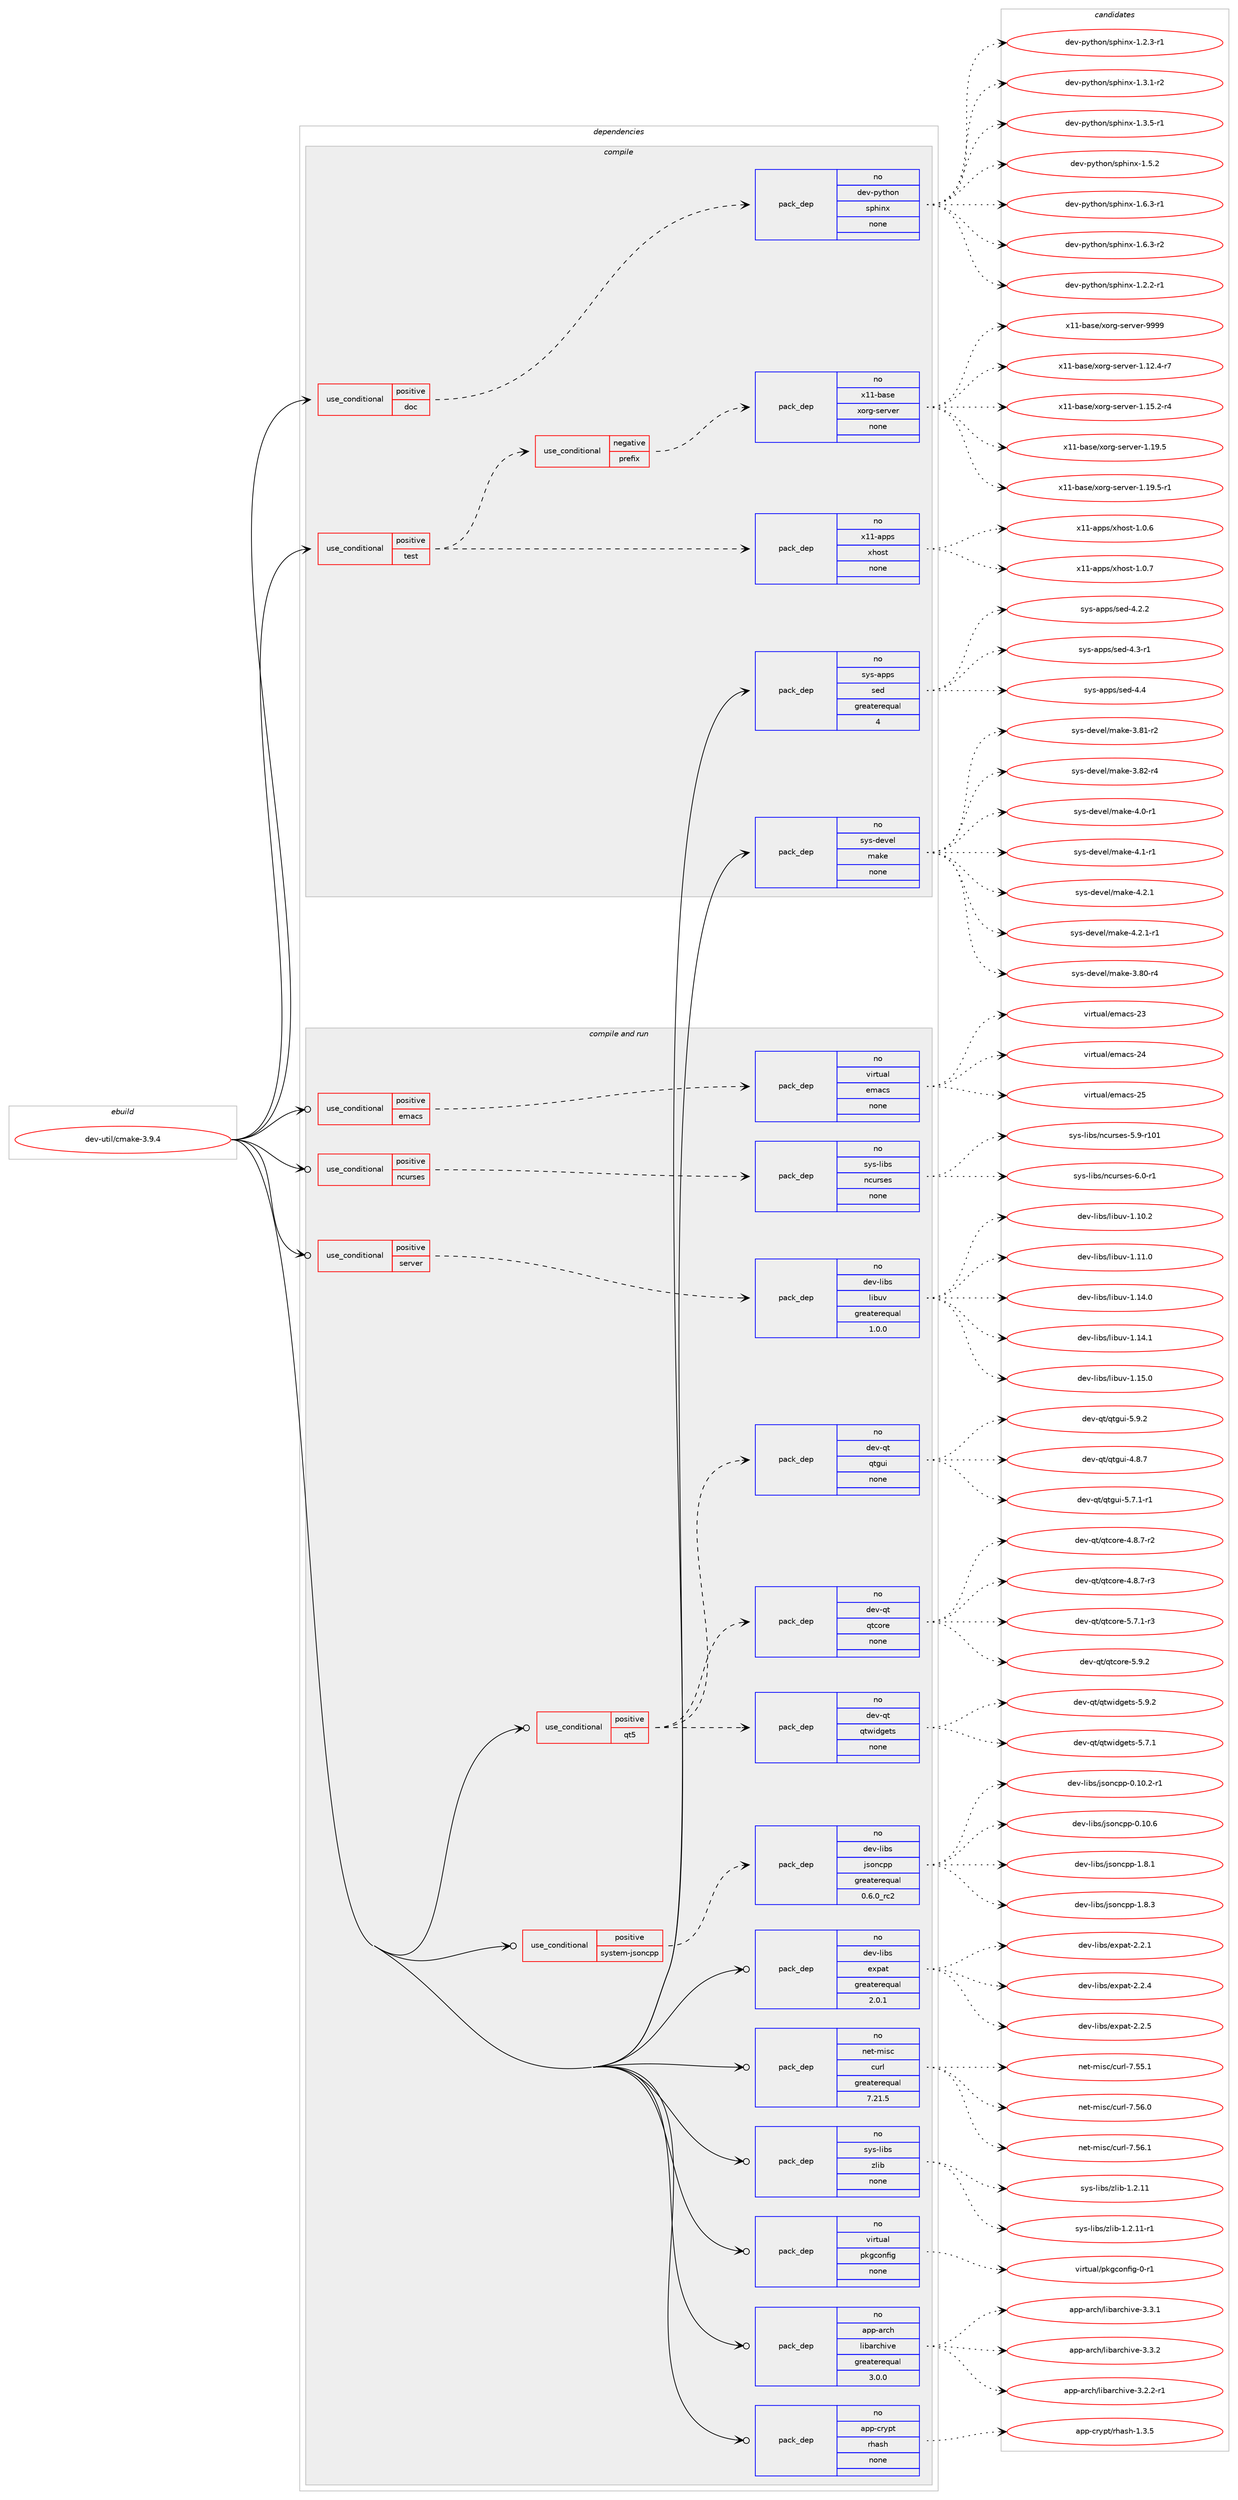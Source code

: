 digraph prolog {

# *************
# Graph options
# *************

newrank=true;
concentrate=true;
compound=true;
graph [rankdir=LR,fontname=Helvetica,fontsize=10,ranksep=1.5];#, ranksep=2.5, nodesep=0.2];
edge  [arrowhead=vee];
node  [fontname=Helvetica,fontsize=10];

# **********
# The ebuild
# **********

subgraph cluster_leftcol {
color=gray;
rank=same;
label=<<i>ebuild</i>>;
id [label="dev-util/cmake-3.9.4", color=red, width=4, href="../dev-util/cmake-3.9.4.svg"];
}

# ****************
# The dependencies
# ****************

subgraph cluster_midcol {
color=gray;
label=<<i>dependencies</i>>;
subgraph cluster_compile {
fillcolor="#eeeeee";
style=filled;
label=<<i>compile</i>>;
subgraph cond77561 {
dependency283192 [label=<<TABLE BORDER="0" CELLBORDER="1" CELLSPACING="0" CELLPADDING="4"><TR><TD ROWSPAN="3" CELLPADDING="10">use_conditional</TD></TR><TR><TD>positive</TD></TR><TR><TD>doc</TD></TR></TABLE>>, shape=none, color=red];
subgraph pack201423 {
dependency283193 [label=<<TABLE BORDER="0" CELLBORDER="1" CELLSPACING="0" CELLPADDING="4" WIDTH="220"><TR><TD ROWSPAN="6" CELLPADDING="30">pack_dep</TD></TR><TR><TD WIDTH="110">no</TD></TR><TR><TD>dev-python</TD></TR><TR><TD>sphinx</TD></TR><TR><TD>none</TD></TR><TR><TD></TD></TR></TABLE>>, shape=none, color=blue];
}
dependency283192:e -> dependency283193:w [weight=20,style="dashed",arrowhead="vee"];
}
id:e -> dependency283192:w [weight=20,style="solid",arrowhead="vee"];
subgraph cond77562 {
dependency283194 [label=<<TABLE BORDER="0" CELLBORDER="1" CELLSPACING="0" CELLPADDING="4"><TR><TD ROWSPAN="3" CELLPADDING="10">use_conditional</TD></TR><TR><TD>positive</TD></TR><TR><TD>test</TD></TR></TABLE>>, shape=none, color=red];
subgraph cond77563 {
dependency283195 [label=<<TABLE BORDER="0" CELLBORDER="1" CELLSPACING="0" CELLPADDING="4"><TR><TD ROWSPAN="3" CELLPADDING="10">use_conditional</TD></TR><TR><TD>negative</TD></TR><TR><TD>prefix</TD></TR></TABLE>>, shape=none, color=red];
subgraph pack201424 {
dependency283196 [label=<<TABLE BORDER="0" CELLBORDER="1" CELLSPACING="0" CELLPADDING="4" WIDTH="220"><TR><TD ROWSPAN="6" CELLPADDING="30">pack_dep</TD></TR><TR><TD WIDTH="110">no</TD></TR><TR><TD>x11-base</TD></TR><TR><TD>xorg-server</TD></TR><TR><TD>none</TD></TR><TR><TD></TD></TR></TABLE>>, shape=none, color=blue];
}
dependency283195:e -> dependency283196:w [weight=20,style="dashed",arrowhead="vee"];
}
dependency283194:e -> dependency283195:w [weight=20,style="dashed",arrowhead="vee"];
subgraph pack201425 {
dependency283197 [label=<<TABLE BORDER="0" CELLBORDER="1" CELLSPACING="0" CELLPADDING="4" WIDTH="220"><TR><TD ROWSPAN="6" CELLPADDING="30">pack_dep</TD></TR><TR><TD WIDTH="110">no</TD></TR><TR><TD>x11-apps</TD></TR><TR><TD>xhost</TD></TR><TR><TD>none</TD></TR><TR><TD></TD></TR></TABLE>>, shape=none, color=blue];
}
dependency283194:e -> dependency283197:w [weight=20,style="dashed",arrowhead="vee"];
}
id:e -> dependency283194:w [weight=20,style="solid",arrowhead="vee"];
subgraph pack201426 {
dependency283198 [label=<<TABLE BORDER="0" CELLBORDER="1" CELLSPACING="0" CELLPADDING="4" WIDTH="220"><TR><TD ROWSPAN="6" CELLPADDING="30">pack_dep</TD></TR><TR><TD WIDTH="110">no</TD></TR><TR><TD>sys-apps</TD></TR><TR><TD>sed</TD></TR><TR><TD>greaterequal</TD></TR><TR><TD>4</TD></TR></TABLE>>, shape=none, color=blue];
}
id:e -> dependency283198:w [weight=20,style="solid",arrowhead="vee"];
subgraph pack201427 {
dependency283199 [label=<<TABLE BORDER="0" CELLBORDER="1" CELLSPACING="0" CELLPADDING="4" WIDTH="220"><TR><TD ROWSPAN="6" CELLPADDING="30">pack_dep</TD></TR><TR><TD WIDTH="110">no</TD></TR><TR><TD>sys-devel</TD></TR><TR><TD>make</TD></TR><TR><TD>none</TD></TR><TR><TD></TD></TR></TABLE>>, shape=none, color=blue];
}
id:e -> dependency283199:w [weight=20,style="solid",arrowhead="vee"];
}
subgraph cluster_compileandrun {
fillcolor="#eeeeee";
style=filled;
label=<<i>compile and run</i>>;
subgraph cond77564 {
dependency283200 [label=<<TABLE BORDER="0" CELLBORDER="1" CELLSPACING="0" CELLPADDING="4"><TR><TD ROWSPAN="3" CELLPADDING="10">use_conditional</TD></TR><TR><TD>positive</TD></TR><TR><TD>emacs</TD></TR></TABLE>>, shape=none, color=red];
subgraph pack201428 {
dependency283201 [label=<<TABLE BORDER="0" CELLBORDER="1" CELLSPACING="0" CELLPADDING="4" WIDTH="220"><TR><TD ROWSPAN="6" CELLPADDING="30">pack_dep</TD></TR><TR><TD WIDTH="110">no</TD></TR><TR><TD>virtual</TD></TR><TR><TD>emacs</TD></TR><TR><TD>none</TD></TR><TR><TD></TD></TR></TABLE>>, shape=none, color=blue];
}
dependency283200:e -> dependency283201:w [weight=20,style="dashed",arrowhead="vee"];
}
id:e -> dependency283200:w [weight=20,style="solid",arrowhead="odotvee"];
subgraph cond77565 {
dependency283202 [label=<<TABLE BORDER="0" CELLBORDER="1" CELLSPACING="0" CELLPADDING="4"><TR><TD ROWSPAN="3" CELLPADDING="10">use_conditional</TD></TR><TR><TD>positive</TD></TR><TR><TD>ncurses</TD></TR></TABLE>>, shape=none, color=red];
subgraph pack201429 {
dependency283203 [label=<<TABLE BORDER="0" CELLBORDER="1" CELLSPACING="0" CELLPADDING="4" WIDTH="220"><TR><TD ROWSPAN="6" CELLPADDING="30">pack_dep</TD></TR><TR><TD WIDTH="110">no</TD></TR><TR><TD>sys-libs</TD></TR><TR><TD>ncurses</TD></TR><TR><TD>none</TD></TR><TR><TD></TD></TR></TABLE>>, shape=none, color=blue];
}
dependency283202:e -> dependency283203:w [weight=20,style="dashed",arrowhead="vee"];
}
id:e -> dependency283202:w [weight=20,style="solid",arrowhead="odotvee"];
subgraph cond77566 {
dependency283204 [label=<<TABLE BORDER="0" CELLBORDER="1" CELLSPACING="0" CELLPADDING="4"><TR><TD ROWSPAN="3" CELLPADDING="10">use_conditional</TD></TR><TR><TD>positive</TD></TR><TR><TD>qt5</TD></TR></TABLE>>, shape=none, color=red];
subgraph pack201430 {
dependency283205 [label=<<TABLE BORDER="0" CELLBORDER="1" CELLSPACING="0" CELLPADDING="4" WIDTH="220"><TR><TD ROWSPAN="6" CELLPADDING="30">pack_dep</TD></TR><TR><TD WIDTH="110">no</TD></TR><TR><TD>dev-qt</TD></TR><TR><TD>qtcore</TD></TR><TR><TD>none</TD></TR><TR><TD></TD></TR></TABLE>>, shape=none, color=blue];
}
dependency283204:e -> dependency283205:w [weight=20,style="dashed",arrowhead="vee"];
subgraph pack201431 {
dependency283206 [label=<<TABLE BORDER="0" CELLBORDER="1" CELLSPACING="0" CELLPADDING="4" WIDTH="220"><TR><TD ROWSPAN="6" CELLPADDING="30">pack_dep</TD></TR><TR><TD WIDTH="110">no</TD></TR><TR><TD>dev-qt</TD></TR><TR><TD>qtgui</TD></TR><TR><TD>none</TD></TR><TR><TD></TD></TR></TABLE>>, shape=none, color=blue];
}
dependency283204:e -> dependency283206:w [weight=20,style="dashed",arrowhead="vee"];
subgraph pack201432 {
dependency283207 [label=<<TABLE BORDER="0" CELLBORDER="1" CELLSPACING="0" CELLPADDING="4" WIDTH="220"><TR><TD ROWSPAN="6" CELLPADDING="30">pack_dep</TD></TR><TR><TD WIDTH="110">no</TD></TR><TR><TD>dev-qt</TD></TR><TR><TD>qtwidgets</TD></TR><TR><TD>none</TD></TR><TR><TD></TD></TR></TABLE>>, shape=none, color=blue];
}
dependency283204:e -> dependency283207:w [weight=20,style="dashed",arrowhead="vee"];
}
id:e -> dependency283204:w [weight=20,style="solid",arrowhead="odotvee"];
subgraph cond77567 {
dependency283208 [label=<<TABLE BORDER="0" CELLBORDER="1" CELLSPACING="0" CELLPADDING="4"><TR><TD ROWSPAN="3" CELLPADDING="10">use_conditional</TD></TR><TR><TD>positive</TD></TR><TR><TD>server</TD></TR></TABLE>>, shape=none, color=red];
subgraph pack201433 {
dependency283209 [label=<<TABLE BORDER="0" CELLBORDER="1" CELLSPACING="0" CELLPADDING="4" WIDTH="220"><TR><TD ROWSPAN="6" CELLPADDING="30">pack_dep</TD></TR><TR><TD WIDTH="110">no</TD></TR><TR><TD>dev-libs</TD></TR><TR><TD>libuv</TD></TR><TR><TD>greaterequal</TD></TR><TR><TD>1.0.0</TD></TR></TABLE>>, shape=none, color=blue];
}
dependency283208:e -> dependency283209:w [weight=20,style="dashed",arrowhead="vee"];
}
id:e -> dependency283208:w [weight=20,style="solid",arrowhead="odotvee"];
subgraph cond77568 {
dependency283210 [label=<<TABLE BORDER="0" CELLBORDER="1" CELLSPACING="0" CELLPADDING="4"><TR><TD ROWSPAN="3" CELLPADDING="10">use_conditional</TD></TR><TR><TD>positive</TD></TR><TR><TD>system-jsoncpp</TD></TR></TABLE>>, shape=none, color=red];
subgraph pack201434 {
dependency283211 [label=<<TABLE BORDER="0" CELLBORDER="1" CELLSPACING="0" CELLPADDING="4" WIDTH="220"><TR><TD ROWSPAN="6" CELLPADDING="30">pack_dep</TD></TR><TR><TD WIDTH="110">no</TD></TR><TR><TD>dev-libs</TD></TR><TR><TD>jsoncpp</TD></TR><TR><TD>greaterequal</TD></TR><TR><TD>0.6.0_rc2</TD></TR></TABLE>>, shape=none, color=blue];
}
dependency283210:e -> dependency283211:w [weight=20,style="dashed",arrowhead="vee"];
}
id:e -> dependency283210:w [weight=20,style="solid",arrowhead="odotvee"];
subgraph pack201435 {
dependency283212 [label=<<TABLE BORDER="0" CELLBORDER="1" CELLSPACING="0" CELLPADDING="4" WIDTH="220"><TR><TD ROWSPAN="6" CELLPADDING="30">pack_dep</TD></TR><TR><TD WIDTH="110">no</TD></TR><TR><TD>app-arch</TD></TR><TR><TD>libarchive</TD></TR><TR><TD>greaterequal</TD></TR><TR><TD>3.0.0</TD></TR></TABLE>>, shape=none, color=blue];
}
id:e -> dependency283212:w [weight=20,style="solid",arrowhead="odotvee"];
subgraph pack201436 {
dependency283213 [label=<<TABLE BORDER="0" CELLBORDER="1" CELLSPACING="0" CELLPADDING="4" WIDTH="220"><TR><TD ROWSPAN="6" CELLPADDING="30">pack_dep</TD></TR><TR><TD WIDTH="110">no</TD></TR><TR><TD>app-crypt</TD></TR><TR><TD>rhash</TD></TR><TR><TD>none</TD></TR><TR><TD></TD></TR></TABLE>>, shape=none, color=blue];
}
id:e -> dependency283213:w [weight=20,style="solid",arrowhead="odotvee"];
subgraph pack201437 {
dependency283214 [label=<<TABLE BORDER="0" CELLBORDER="1" CELLSPACING="0" CELLPADDING="4" WIDTH="220"><TR><TD ROWSPAN="6" CELLPADDING="30">pack_dep</TD></TR><TR><TD WIDTH="110">no</TD></TR><TR><TD>dev-libs</TD></TR><TR><TD>expat</TD></TR><TR><TD>greaterequal</TD></TR><TR><TD>2.0.1</TD></TR></TABLE>>, shape=none, color=blue];
}
id:e -> dependency283214:w [weight=20,style="solid",arrowhead="odotvee"];
subgraph pack201438 {
dependency283215 [label=<<TABLE BORDER="0" CELLBORDER="1" CELLSPACING="0" CELLPADDING="4" WIDTH="220"><TR><TD ROWSPAN="6" CELLPADDING="30">pack_dep</TD></TR><TR><TD WIDTH="110">no</TD></TR><TR><TD>net-misc</TD></TR><TR><TD>curl</TD></TR><TR><TD>greaterequal</TD></TR><TR><TD>7.21.5</TD></TR></TABLE>>, shape=none, color=blue];
}
id:e -> dependency283215:w [weight=20,style="solid",arrowhead="odotvee"];
subgraph pack201439 {
dependency283216 [label=<<TABLE BORDER="0" CELLBORDER="1" CELLSPACING="0" CELLPADDING="4" WIDTH="220"><TR><TD ROWSPAN="6" CELLPADDING="30">pack_dep</TD></TR><TR><TD WIDTH="110">no</TD></TR><TR><TD>sys-libs</TD></TR><TR><TD>zlib</TD></TR><TR><TD>none</TD></TR><TR><TD></TD></TR></TABLE>>, shape=none, color=blue];
}
id:e -> dependency283216:w [weight=20,style="solid",arrowhead="odotvee"];
subgraph pack201440 {
dependency283217 [label=<<TABLE BORDER="0" CELLBORDER="1" CELLSPACING="0" CELLPADDING="4" WIDTH="220"><TR><TD ROWSPAN="6" CELLPADDING="30">pack_dep</TD></TR><TR><TD WIDTH="110">no</TD></TR><TR><TD>virtual</TD></TR><TR><TD>pkgconfig</TD></TR><TR><TD>none</TD></TR><TR><TD></TD></TR></TABLE>>, shape=none, color=blue];
}
id:e -> dependency283217:w [weight=20,style="solid",arrowhead="odotvee"];
}
subgraph cluster_run {
fillcolor="#eeeeee";
style=filled;
label=<<i>run</i>>;
}
}

# **************
# The candidates
# **************

subgraph cluster_choices {
rank=same;
color=gray;
label=<<i>candidates</i>>;

subgraph choice201423 {
color=black;
nodesep=1;
choice10010111845112121116104111110471151121041051101204549465046504511449 [label="dev-python/sphinx-1.2.2-r1", color=red, width=4,href="../dev-python/sphinx-1.2.2-r1.svg"];
choice10010111845112121116104111110471151121041051101204549465046514511449 [label="dev-python/sphinx-1.2.3-r1", color=red, width=4,href="../dev-python/sphinx-1.2.3-r1.svg"];
choice10010111845112121116104111110471151121041051101204549465146494511450 [label="dev-python/sphinx-1.3.1-r2", color=red, width=4,href="../dev-python/sphinx-1.3.1-r2.svg"];
choice10010111845112121116104111110471151121041051101204549465146534511449 [label="dev-python/sphinx-1.3.5-r1", color=red, width=4,href="../dev-python/sphinx-1.3.5-r1.svg"];
choice1001011184511212111610411111047115112104105110120454946534650 [label="dev-python/sphinx-1.5.2", color=red, width=4,href="../dev-python/sphinx-1.5.2.svg"];
choice10010111845112121116104111110471151121041051101204549465446514511449 [label="dev-python/sphinx-1.6.3-r1", color=red, width=4,href="../dev-python/sphinx-1.6.3-r1.svg"];
choice10010111845112121116104111110471151121041051101204549465446514511450 [label="dev-python/sphinx-1.6.3-r2", color=red, width=4,href="../dev-python/sphinx-1.6.3-r2.svg"];
dependency283193:e -> choice10010111845112121116104111110471151121041051101204549465046504511449:w [style=dotted,weight="100"];
dependency283193:e -> choice10010111845112121116104111110471151121041051101204549465046514511449:w [style=dotted,weight="100"];
dependency283193:e -> choice10010111845112121116104111110471151121041051101204549465146494511450:w [style=dotted,weight="100"];
dependency283193:e -> choice10010111845112121116104111110471151121041051101204549465146534511449:w [style=dotted,weight="100"];
dependency283193:e -> choice1001011184511212111610411111047115112104105110120454946534650:w [style=dotted,weight="100"];
dependency283193:e -> choice10010111845112121116104111110471151121041051101204549465446514511449:w [style=dotted,weight="100"];
dependency283193:e -> choice10010111845112121116104111110471151121041051101204549465446514511450:w [style=dotted,weight="100"];
}
subgraph choice201424 {
color=black;
nodesep=1;
choice12049494598971151014712011111410345115101114118101114454946495046524511455 [label="x11-base/xorg-server-1.12.4-r7", color=red, width=4,href="../x11-base/xorg-server-1.12.4-r7.svg"];
choice12049494598971151014712011111410345115101114118101114454946495346504511452 [label="x11-base/xorg-server-1.15.2-r4", color=red, width=4,href="../x11-base/xorg-server-1.15.2-r4.svg"];
choice1204949459897115101471201111141034511510111411810111445494649574653 [label="x11-base/xorg-server-1.19.5", color=red, width=4,href="../x11-base/xorg-server-1.19.5.svg"];
choice12049494598971151014712011111410345115101114118101114454946495746534511449 [label="x11-base/xorg-server-1.19.5-r1", color=red, width=4,href="../x11-base/xorg-server-1.19.5-r1.svg"];
choice120494945989711510147120111114103451151011141181011144557575757 [label="x11-base/xorg-server-9999", color=red, width=4,href="../x11-base/xorg-server-9999.svg"];
dependency283196:e -> choice12049494598971151014712011111410345115101114118101114454946495046524511455:w [style=dotted,weight="100"];
dependency283196:e -> choice12049494598971151014712011111410345115101114118101114454946495346504511452:w [style=dotted,weight="100"];
dependency283196:e -> choice1204949459897115101471201111141034511510111411810111445494649574653:w [style=dotted,weight="100"];
dependency283196:e -> choice12049494598971151014712011111410345115101114118101114454946495746534511449:w [style=dotted,weight="100"];
dependency283196:e -> choice120494945989711510147120111114103451151011141181011144557575757:w [style=dotted,weight="100"];
}
subgraph choice201425 {
color=black;
nodesep=1;
choice1204949459711211211547120104111115116454946484654 [label="x11-apps/xhost-1.0.6", color=red, width=4,href="../x11-apps/xhost-1.0.6.svg"];
choice1204949459711211211547120104111115116454946484655 [label="x11-apps/xhost-1.0.7", color=red, width=4,href="../x11-apps/xhost-1.0.7.svg"];
dependency283197:e -> choice1204949459711211211547120104111115116454946484654:w [style=dotted,weight="100"];
dependency283197:e -> choice1204949459711211211547120104111115116454946484655:w [style=dotted,weight="100"];
}
subgraph choice201426 {
color=black;
nodesep=1;
choice115121115459711211211547115101100455246504650 [label="sys-apps/sed-4.2.2", color=red, width=4,href="../sys-apps/sed-4.2.2.svg"];
choice115121115459711211211547115101100455246514511449 [label="sys-apps/sed-4.3-r1", color=red, width=4,href="../sys-apps/sed-4.3-r1.svg"];
choice11512111545971121121154711510110045524652 [label="sys-apps/sed-4.4", color=red, width=4,href="../sys-apps/sed-4.4.svg"];
dependency283198:e -> choice115121115459711211211547115101100455246504650:w [style=dotted,weight="100"];
dependency283198:e -> choice115121115459711211211547115101100455246514511449:w [style=dotted,weight="100"];
dependency283198:e -> choice11512111545971121121154711510110045524652:w [style=dotted,weight="100"];
}
subgraph choice201427 {
color=black;
nodesep=1;
choice11512111545100101118101108471099710710145514656484511452 [label="sys-devel/make-3.80-r4", color=red, width=4,href="../sys-devel/make-3.80-r4.svg"];
choice11512111545100101118101108471099710710145514656494511450 [label="sys-devel/make-3.81-r2", color=red, width=4,href="../sys-devel/make-3.81-r2.svg"];
choice11512111545100101118101108471099710710145514656504511452 [label="sys-devel/make-3.82-r4", color=red, width=4,href="../sys-devel/make-3.82-r4.svg"];
choice115121115451001011181011084710997107101455246484511449 [label="sys-devel/make-4.0-r1", color=red, width=4,href="../sys-devel/make-4.0-r1.svg"];
choice115121115451001011181011084710997107101455246494511449 [label="sys-devel/make-4.1-r1", color=red, width=4,href="../sys-devel/make-4.1-r1.svg"];
choice115121115451001011181011084710997107101455246504649 [label="sys-devel/make-4.2.1", color=red, width=4,href="../sys-devel/make-4.2.1.svg"];
choice1151211154510010111810110847109971071014552465046494511449 [label="sys-devel/make-4.2.1-r1", color=red, width=4,href="../sys-devel/make-4.2.1-r1.svg"];
dependency283199:e -> choice11512111545100101118101108471099710710145514656484511452:w [style=dotted,weight="100"];
dependency283199:e -> choice11512111545100101118101108471099710710145514656494511450:w [style=dotted,weight="100"];
dependency283199:e -> choice11512111545100101118101108471099710710145514656504511452:w [style=dotted,weight="100"];
dependency283199:e -> choice115121115451001011181011084710997107101455246484511449:w [style=dotted,weight="100"];
dependency283199:e -> choice115121115451001011181011084710997107101455246494511449:w [style=dotted,weight="100"];
dependency283199:e -> choice115121115451001011181011084710997107101455246504649:w [style=dotted,weight="100"];
dependency283199:e -> choice1151211154510010111810110847109971071014552465046494511449:w [style=dotted,weight="100"];
}
subgraph choice201428 {
color=black;
nodesep=1;
choice11810511411611797108471011099799115455051 [label="virtual/emacs-23", color=red, width=4,href="../virtual/emacs-23.svg"];
choice11810511411611797108471011099799115455052 [label="virtual/emacs-24", color=red, width=4,href="../virtual/emacs-24.svg"];
choice11810511411611797108471011099799115455053 [label="virtual/emacs-25", color=red, width=4,href="../virtual/emacs-25.svg"];
dependency283201:e -> choice11810511411611797108471011099799115455051:w [style=dotted,weight="100"];
dependency283201:e -> choice11810511411611797108471011099799115455052:w [style=dotted,weight="100"];
dependency283201:e -> choice11810511411611797108471011099799115455053:w [style=dotted,weight="100"];
}
subgraph choice201429 {
color=black;
nodesep=1;
choice115121115451081059811547110991171141151011154553465745114494849 [label="sys-libs/ncurses-5.9-r101", color=red, width=4,href="../sys-libs/ncurses-5.9-r101.svg"];
choice11512111545108105981154711099117114115101115455446484511449 [label="sys-libs/ncurses-6.0-r1", color=red, width=4,href="../sys-libs/ncurses-6.0-r1.svg"];
dependency283203:e -> choice115121115451081059811547110991171141151011154553465745114494849:w [style=dotted,weight="100"];
dependency283203:e -> choice11512111545108105981154711099117114115101115455446484511449:w [style=dotted,weight="100"];
}
subgraph choice201430 {
color=black;
nodesep=1;
choice1001011184511311647113116991111141014552465646554511450 [label="dev-qt/qtcore-4.8.7-r2", color=red, width=4,href="../dev-qt/qtcore-4.8.7-r2.svg"];
choice1001011184511311647113116991111141014552465646554511451 [label="dev-qt/qtcore-4.8.7-r3", color=red, width=4,href="../dev-qt/qtcore-4.8.7-r3.svg"];
choice1001011184511311647113116991111141014553465546494511451 [label="dev-qt/qtcore-5.7.1-r3", color=red, width=4,href="../dev-qt/qtcore-5.7.1-r3.svg"];
choice100101118451131164711311699111114101455346574650 [label="dev-qt/qtcore-5.9.2", color=red, width=4,href="../dev-qt/qtcore-5.9.2.svg"];
dependency283205:e -> choice1001011184511311647113116991111141014552465646554511450:w [style=dotted,weight="100"];
dependency283205:e -> choice1001011184511311647113116991111141014552465646554511451:w [style=dotted,weight="100"];
dependency283205:e -> choice1001011184511311647113116991111141014553465546494511451:w [style=dotted,weight="100"];
dependency283205:e -> choice100101118451131164711311699111114101455346574650:w [style=dotted,weight="100"];
}
subgraph choice201431 {
color=black;
nodesep=1;
choice1001011184511311647113116103117105455246564655 [label="dev-qt/qtgui-4.8.7", color=red, width=4,href="../dev-qt/qtgui-4.8.7.svg"];
choice10010111845113116471131161031171054553465546494511449 [label="dev-qt/qtgui-5.7.1-r1", color=red, width=4,href="../dev-qt/qtgui-5.7.1-r1.svg"];
choice1001011184511311647113116103117105455346574650 [label="dev-qt/qtgui-5.9.2", color=red, width=4,href="../dev-qt/qtgui-5.9.2.svg"];
dependency283206:e -> choice1001011184511311647113116103117105455246564655:w [style=dotted,weight="100"];
dependency283206:e -> choice10010111845113116471131161031171054553465546494511449:w [style=dotted,weight="100"];
dependency283206:e -> choice1001011184511311647113116103117105455346574650:w [style=dotted,weight="100"];
}
subgraph choice201432 {
color=black;
nodesep=1;
choice1001011184511311647113116119105100103101116115455346554649 [label="dev-qt/qtwidgets-5.7.1", color=red, width=4,href="../dev-qt/qtwidgets-5.7.1.svg"];
choice1001011184511311647113116119105100103101116115455346574650 [label="dev-qt/qtwidgets-5.9.2", color=red, width=4,href="../dev-qt/qtwidgets-5.9.2.svg"];
dependency283207:e -> choice1001011184511311647113116119105100103101116115455346554649:w [style=dotted,weight="100"];
dependency283207:e -> choice1001011184511311647113116119105100103101116115455346574650:w [style=dotted,weight="100"];
}
subgraph choice201433 {
color=black;
nodesep=1;
choice1001011184510810598115471081059811711845494649484650 [label="dev-libs/libuv-1.10.2", color=red, width=4,href="../dev-libs/libuv-1.10.2.svg"];
choice1001011184510810598115471081059811711845494649494648 [label="dev-libs/libuv-1.11.0", color=red, width=4,href="../dev-libs/libuv-1.11.0.svg"];
choice1001011184510810598115471081059811711845494649524648 [label="dev-libs/libuv-1.14.0", color=red, width=4,href="../dev-libs/libuv-1.14.0.svg"];
choice1001011184510810598115471081059811711845494649524649 [label="dev-libs/libuv-1.14.1", color=red, width=4,href="../dev-libs/libuv-1.14.1.svg"];
choice1001011184510810598115471081059811711845494649534648 [label="dev-libs/libuv-1.15.0", color=red, width=4,href="../dev-libs/libuv-1.15.0.svg"];
dependency283209:e -> choice1001011184510810598115471081059811711845494649484650:w [style=dotted,weight="100"];
dependency283209:e -> choice1001011184510810598115471081059811711845494649494648:w [style=dotted,weight="100"];
dependency283209:e -> choice1001011184510810598115471081059811711845494649524648:w [style=dotted,weight="100"];
dependency283209:e -> choice1001011184510810598115471081059811711845494649524649:w [style=dotted,weight="100"];
dependency283209:e -> choice1001011184510810598115471081059811711845494649534648:w [style=dotted,weight="100"];
}
subgraph choice201434 {
color=black;
nodesep=1;
choice10010111845108105981154710611511111099112112454846494846504511449 [label="dev-libs/jsoncpp-0.10.2-r1", color=red, width=4,href="../dev-libs/jsoncpp-0.10.2-r1.svg"];
choice1001011184510810598115471061151111109911211245484649484654 [label="dev-libs/jsoncpp-0.10.6", color=red, width=4,href="../dev-libs/jsoncpp-0.10.6.svg"];
choice10010111845108105981154710611511111099112112454946564649 [label="dev-libs/jsoncpp-1.8.1", color=red, width=4,href="../dev-libs/jsoncpp-1.8.1.svg"];
choice10010111845108105981154710611511111099112112454946564651 [label="dev-libs/jsoncpp-1.8.3", color=red, width=4,href="../dev-libs/jsoncpp-1.8.3.svg"];
dependency283211:e -> choice10010111845108105981154710611511111099112112454846494846504511449:w [style=dotted,weight="100"];
dependency283211:e -> choice1001011184510810598115471061151111109911211245484649484654:w [style=dotted,weight="100"];
dependency283211:e -> choice10010111845108105981154710611511111099112112454946564649:w [style=dotted,weight="100"];
dependency283211:e -> choice10010111845108105981154710611511111099112112454946564651:w [style=dotted,weight="100"];
}
subgraph choice201435 {
color=black;
nodesep=1;
choice97112112459711499104471081059897114991041051181014551465046504511449 [label="app-arch/libarchive-3.2.2-r1", color=red, width=4,href="../app-arch/libarchive-3.2.2-r1.svg"];
choice9711211245971149910447108105989711499104105118101455146514649 [label="app-arch/libarchive-3.3.1", color=red, width=4,href="../app-arch/libarchive-3.3.1.svg"];
choice9711211245971149910447108105989711499104105118101455146514650 [label="app-arch/libarchive-3.3.2", color=red, width=4,href="../app-arch/libarchive-3.3.2.svg"];
dependency283212:e -> choice97112112459711499104471081059897114991041051181014551465046504511449:w [style=dotted,weight="100"];
dependency283212:e -> choice9711211245971149910447108105989711499104105118101455146514649:w [style=dotted,weight="100"];
dependency283212:e -> choice9711211245971149910447108105989711499104105118101455146514650:w [style=dotted,weight="100"];
}
subgraph choice201436 {
color=black;
nodesep=1;
choice9711211245991141211121164711410497115104454946514653 [label="app-crypt/rhash-1.3.5", color=red, width=4,href="../app-crypt/rhash-1.3.5.svg"];
dependency283213:e -> choice9711211245991141211121164711410497115104454946514653:w [style=dotted,weight="100"];
}
subgraph choice201437 {
color=black;
nodesep=1;
choice10010111845108105981154710112011297116455046504649 [label="dev-libs/expat-2.2.1", color=red, width=4,href="../dev-libs/expat-2.2.1.svg"];
choice10010111845108105981154710112011297116455046504652 [label="dev-libs/expat-2.2.4", color=red, width=4,href="../dev-libs/expat-2.2.4.svg"];
choice10010111845108105981154710112011297116455046504653 [label="dev-libs/expat-2.2.5", color=red, width=4,href="../dev-libs/expat-2.2.5.svg"];
dependency283214:e -> choice10010111845108105981154710112011297116455046504649:w [style=dotted,weight="100"];
dependency283214:e -> choice10010111845108105981154710112011297116455046504652:w [style=dotted,weight="100"];
dependency283214:e -> choice10010111845108105981154710112011297116455046504653:w [style=dotted,weight="100"];
}
subgraph choice201438 {
color=black;
nodesep=1;
choice1101011164510910511599479911711410845554653534649 [label="net-misc/curl-7.55.1", color=red, width=4,href="../net-misc/curl-7.55.1.svg"];
choice1101011164510910511599479911711410845554653544648 [label="net-misc/curl-7.56.0", color=red, width=4,href="../net-misc/curl-7.56.0.svg"];
choice1101011164510910511599479911711410845554653544649 [label="net-misc/curl-7.56.1", color=red, width=4,href="../net-misc/curl-7.56.1.svg"];
dependency283215:e -> choice1101011164510910511599479911711410845554653534649:w [style=dotted,weight="100"];
dependency283215:e -> choice1101011164510910511599479911711410845554653544648:w [style=dotted,weight="100"];
dependency283215:e -> choice1101011164510910511599479911711410845554653544649:w [style=dotted,weight="100"];
}
subgraph choice201439 {
color=black;
nodesep=1;
choice1151211154510810598115471221081059845494650464949 [label="sys-libs/zlib-1.2.11", color=red, width=4,href="../sys-libs/zlib-1.2.11.svg"];
choice11512111545108105981154712210810598454946504649494511449 [label="sys-libs/zlib-1.2.11-r1", color=red, width=4,href="../sys-libs/zlib-1.2.11-r1.svg"];
dependency283216:e -> choice1151211154510810598115471221081059845494650464949:w [style=dotted,weight="100"];
dependency283216:e -> choice11512111545108105981154712210810598454946504649494511449:w [style=dotted,weight="100"];
}
subgraph choice201440 {
color=black;
nodesep=1;
choice11810511411611797108471121071039911111010210510345484511449 [label="virtual/pkgconfig-0-r1", color=red, width=4,href="../virtual/pkgconfig-0-r1.svg"];
dependency283217:e -> choice11810511411611797108471121071039911111010210510345484511449:w [style=dotted,weight="100"];
}
}

}
